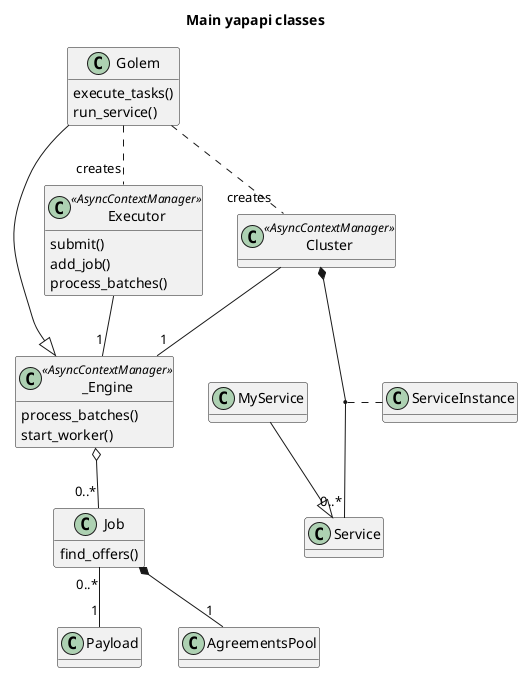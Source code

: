 @startuml
title Main yapapi classes

hide empty fields

class Golem {
  execute_tasks()
  run_service()
 }

together {
  class Executor <<AsyncContextManager>> {
    submit()
    add_job()
    process_batches()
  }
  class Cluster <<AsyncContextManager>>
  ' Cluster -[hidden] Executor
}

class _Engine <<AsyncContextManager>> {
  process_batches()
  start_worker()
}

class Job {
  find_offers()
}

class AgreementsPool



Golem --|> _Engine
Golem .. "creates" Executor
Golem .. "creates" Cluster

Executor -- "1" _Engine
Cluster -- "1" _Engine
' Cluster -- "1" Job

_Engine o-- "0..*" Job

Job *-- "1" AgreementsPool

class Payload
' Executor --> Payload
' Cluster --> Payload
Job "0..*" -- "1" Payload

class Service
class MyService
MyService --|> Service

Cluster *-- "0..*" Service
(Cluster, Service) .. ServiceInstance

MyService -[hidden]-- AgreementsPool

@enduml
